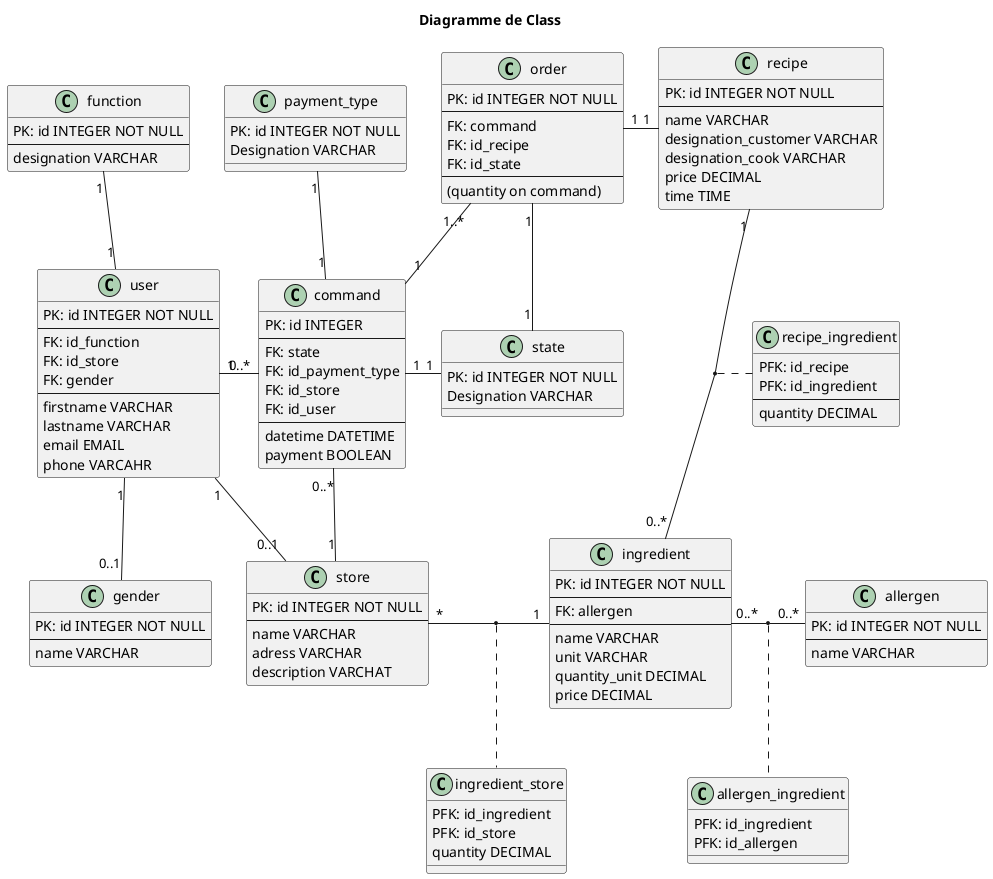 @startuml 7_RelationalModel
title Diagramme de Class

class user{
    PK: id INTEGER NOT NULL
    --
    FK: id_function
    FK: id_store
    FK: gender
    --
    firstname VARCHAR
    lastname VARCHAR
    email EMAIL
    phone VARCAHR
}

class gender {
    PK: id INTEGER NOT NULL
    --
    name VARCHAR
}

class function {
    PK: id INTEGER NOT NULL
    --
    designation VARCHAR
}

class command{
    PK: id INTEGER
    --
    FK: state
    FK: id_payment_type
    FK: id_store
    FK: id_user
    --
    datetime DATETIME
    payment BOOLEAN
}

class state {
    PK: id INTEGER NOT NULL
    Designation VARCHAR
}

class payment_type {
    PK: id INTEGER NOT NULL
    Designation VARCHAR
}

class order{
    PK: id INTEGER NOT NULL
    --
    FK: command
    FK: id_recipe
    FK: id_state
    --
    (quantity on command)
}

class recipe{
    PK: id INTEGER NOT NULL
    --
    name VARCHAR
    designation_customer VARCHAR
    designation_cook VARCHAR
    price DECIMAL
    time TIME
}

class ingredient{
    PK: id INTEGER NOT NULL
    --
    FK: allergen
    --
    name VARCHAR
    unit VARCHAR
    quantity_unit DECIMAL
    price DECIMAL
}

class allergen{
    PK: id INTEGER NOT NULL
    --
    name VARCHAR
}

class store{
    PK: id INTEGER NOT NULL
    --
    name VARCHAR
    adress VARCHAR
    description VARCHAT
}

class ingredient_store {
    PFK: id_ingredient
    PFK: id_store
    quantity DECIMAL
}

class recipe_ingredient{
    PFK: id_recipe
    PFK: id_ingredient
    --
    quantity DECIMAL
}

class allergen_ingredient {
    PFK: id_ingredient
    PFK: id_allergen
}

store "*" - "1" ingredient
(store, ingredient) .. ingredient_store
ingredient "0..*" - "0..*" allergen
(ingredient, allergen) .. allergen_ingredient
recipe "1" -- "0..*" ingredient
(recipe, ingredient) . recipe_ingredient


order "1" - "1" recipe
order "1..*" -- "1" command
user "1" - "0..*" command
command "0..*" -- "1" store
user "1" -- "0..1" store
function "1" -- "1" user
command "1" - "1" state
order "1" - "1" state
user "1" -- "0..1" gender
payment_type "1" -- "1" command

@enduml